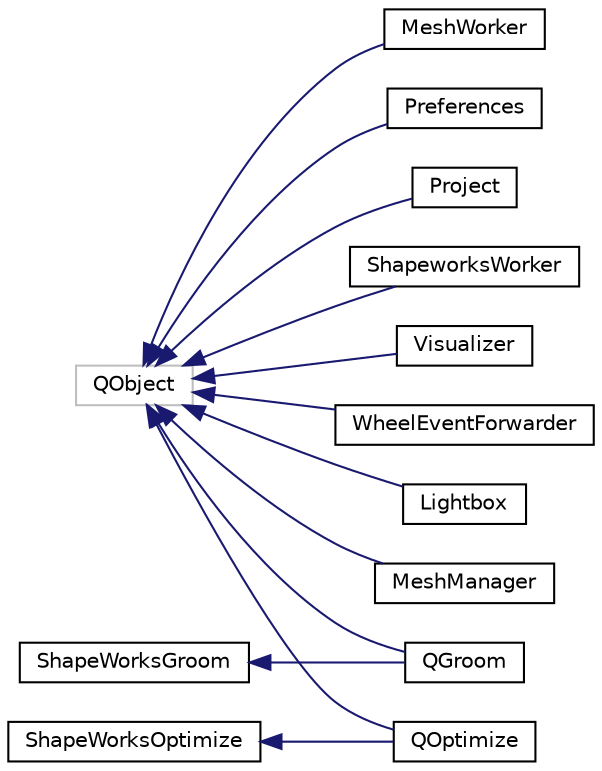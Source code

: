 digraph "Graphical Class Hierarchy"
{
  edge [fontname="Helvetica",fontsize="10",labelfontname="Helvetica",labelfontsize="10"];
  node [fontname="Helvetica",fontsize="10",shape=record];
  rankdir="LR";
  Node1 [label="QObject",height=0.2,width=0.4,color="grey75", fillcolor="white", style="filled"];
  Node1 -> Node2 [dir="back",color="midnightblue",fontsize="10",style="solid",fontname="Helvetica"];
  Node2 [label="Lightbox",height=0.2,width=0.4,color="black", fillcolor="white", style="filled",URL="$class_lightbox.html",tooltip="Display multiple Viewers in a tiled display. "];
  Node1 -> Node3 [dir="back",color="midnightblue",fontsize="10",style="solid",fontname="Helvetica"];
  Node3 [label="MeshManager",height=0.2,width=0.4,color="black", fillcolor="white", style="filled",URL="$class_mesh_manager.html"];
  Node1 -> Node4 [dir="back",color="midnightblue",fontsize="10",style="solid",fontname="Helvetica"];
  Node4 [label="MeshWorker",height=0.2,width=0.4,color="black", fillcolor="white", style="filled",URL="$class_mesh_worker.html"];
  Node1 -> Node5 [dir="back",color="midnightblue",fontsize="10",style="solid",fontname="Helvetica"];
  Node5 [label="Preferences",height=0.2,width=0.4,color="black", fillcolor="white", style="filled",URL="$class_preferences.html",tooltip="Application preferences. "];
  Node1 -> Node6 [dir="back",color="midnightblue",fontsize="10",style="solid",fontname="Helvetica"];
  Node6 [label="Project",height=0.2,width=0.4,color="black", fillcolor="white", style="filled",URL="$class_project.html",tooltip="Representation of a project. "];
  Node1 -> Node7 [dir="back",color="midnightblue",fontsize="10",style="solid",fontname="Helvetica"];
  Node7 [label="QGroom",height=0.2,width=0.4,color="black", fillcolor="white", style="filled",URL="$class_q_groom.html"];
  Node1 -> Node8 [dir="back",color="midnightblue",fontsize="10",style="solid",fontname="Helvetica"];
  Node8 [label="QOptimize",height=0.2,width=0.4,color="black", fillcolor="white", style="filled",URL="$class_q_optimize.html"];
  Node1 -> Node9 [dir="back",color="midnightblue",fontsize="10",style="solid",fontname="Helvetica"];
  Node9 [label="ShapeworksWorker",height=0.2,width=0.4,color="black", fillcolor="white", style="filled",URL="$class_shapeworks_worker.html"];
  Node1 -> Node10 [dir="back",color="midnightblue",fontsize="10",style="solid",fontname="Helvetica"];
  Node10 [label="Visualizer",height=0.2,width=0.4,color="black", fillcolor="white", style="filled",URL="$class_visualizer.html",tooltip="Controls display of objects in viewers. "];
  Node1 -> Node11 [dir="back",color="midnightblue",fontsize="10",style="solid",fontname="Helvetica"];
  Node11 [label="WheelEventForwarder",height=0.2,width=0.4,color="black", fillcolor="white", style="filled",URL="$class_wheel_event_forwarder.html"];
  Node12 [label="ShapeWorksGroom",height=0.2,width=0.4,color="black", fillcolor="white", style="filled",URL="$class_shape_works_groom.html"];
  Node12 -> Node7 [dir="back",color="midnightblue",fontsize="10",style="solid",fontname="Helvetica"];
  Node13 [label="ShapeWorksOptimize",height=0.2,width=0.4,color="black", fillcolor="white", style="filled",URL="$class_shape_works_optimize.html"];
  Node13 -> Node8 [dir="back",color="midnightblue",fontsize="10",style="solid",fontname="Helvetica"];
}
